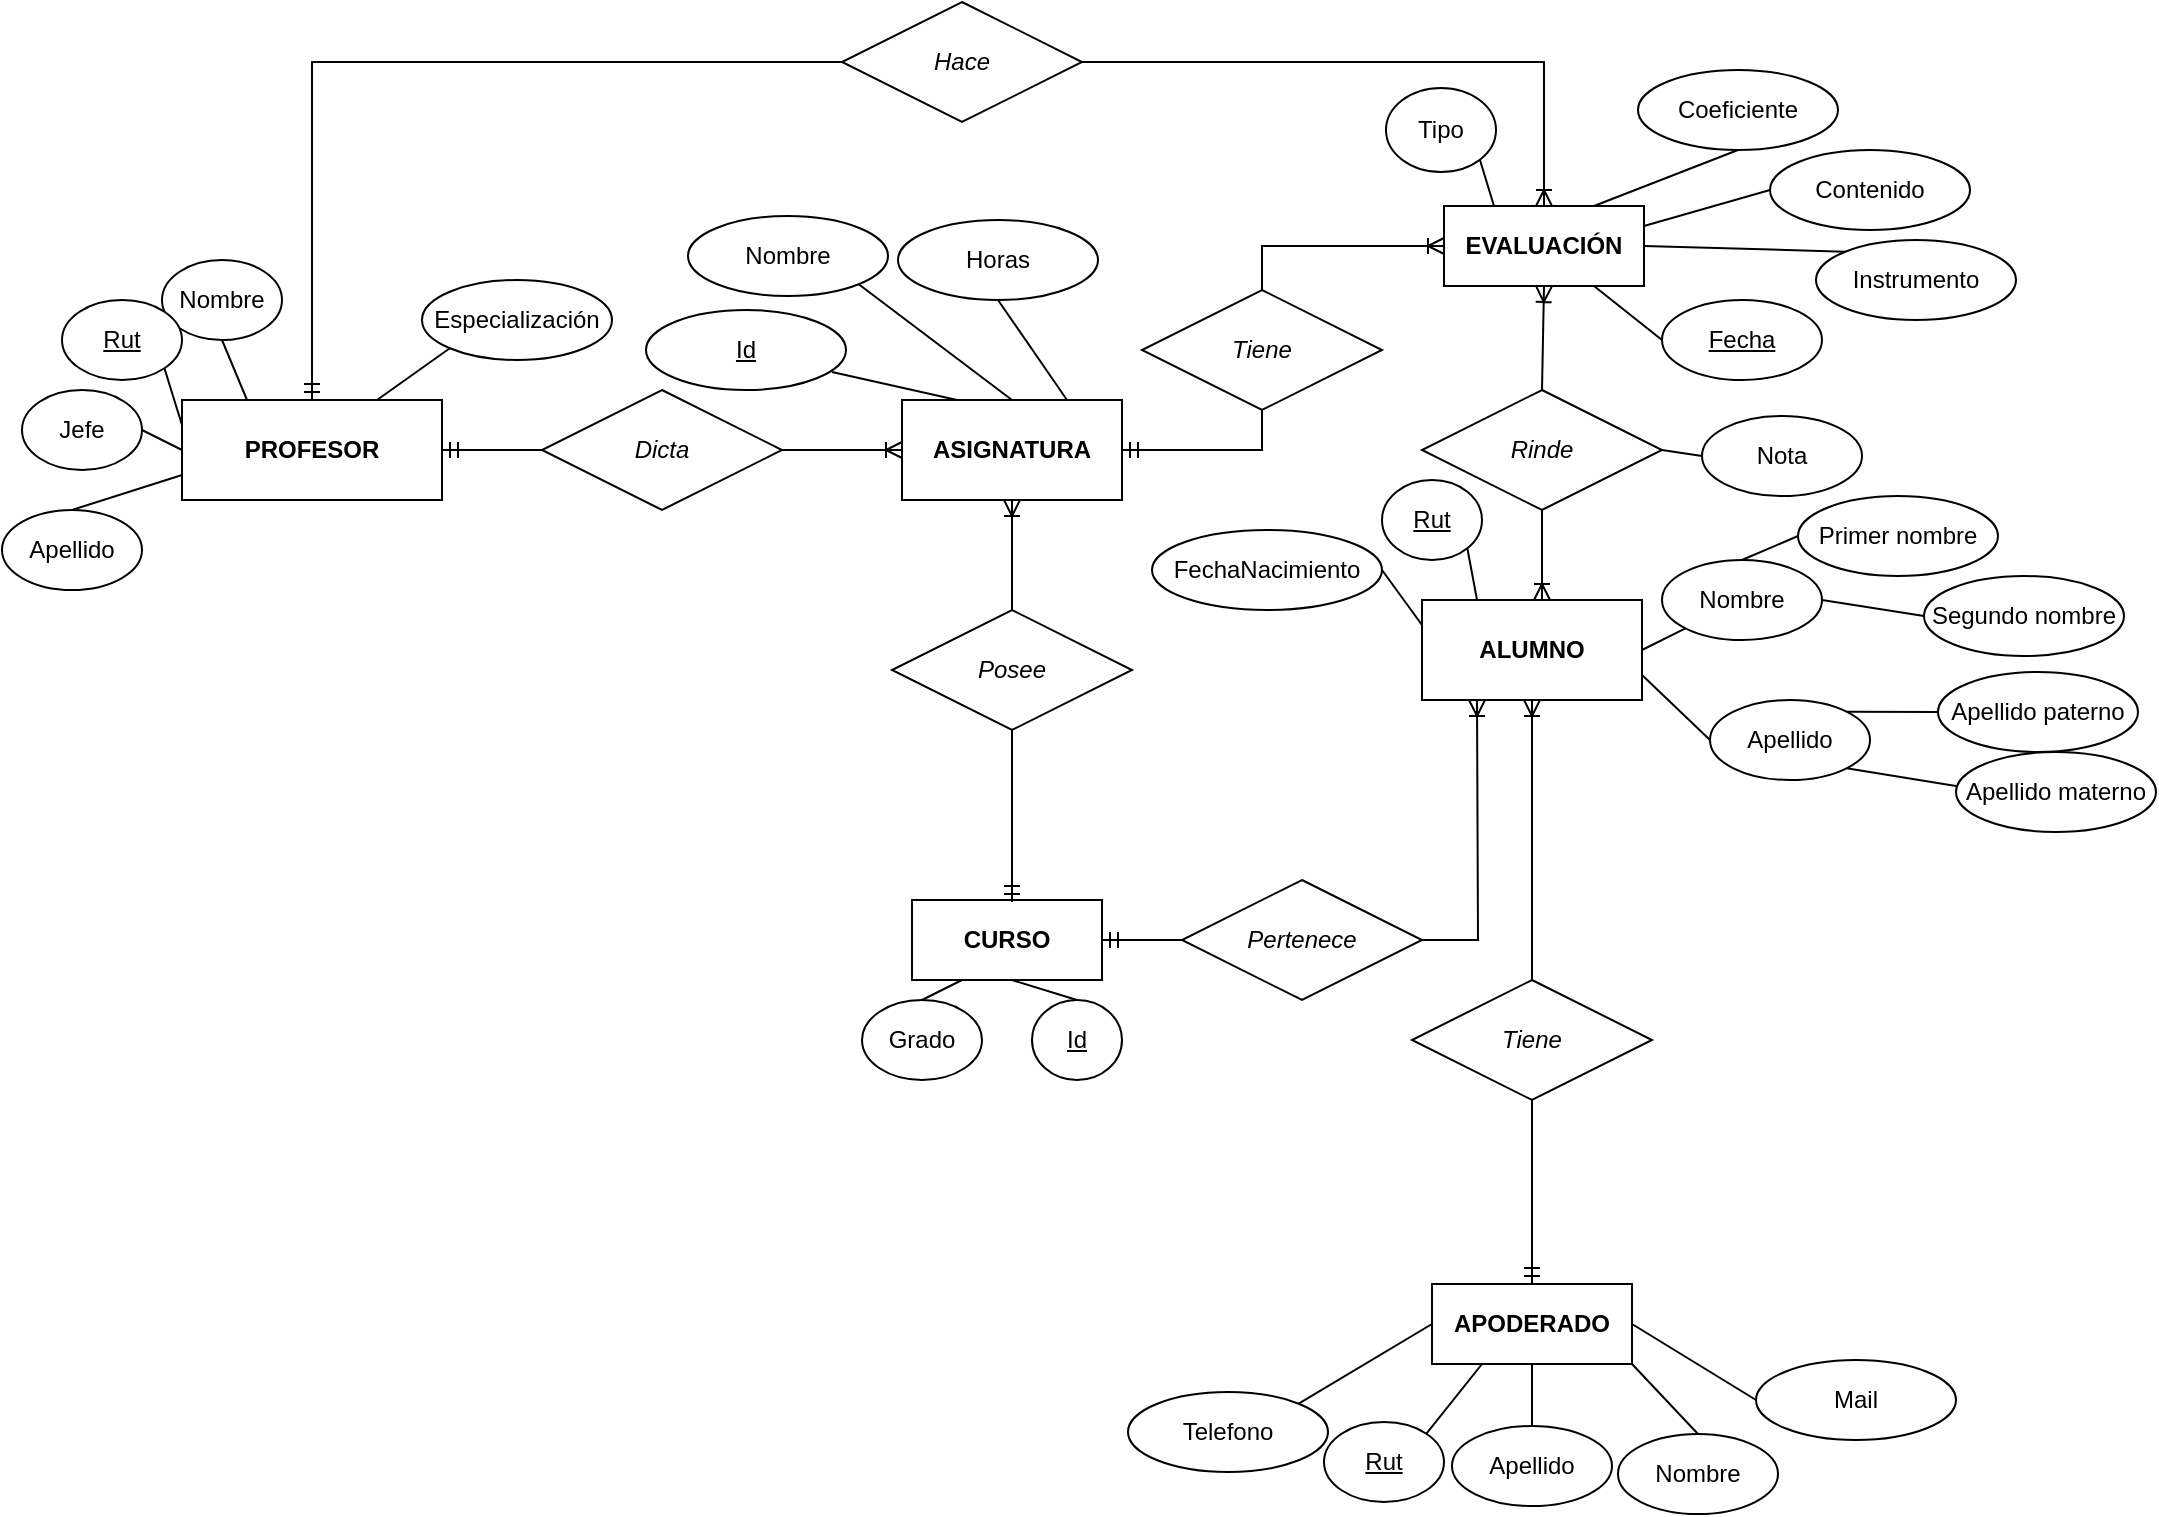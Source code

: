 <mxfile version="20.5.3" type="github">
  <diagram id="bdnQ-0BhdI4TAcYdlH-2" name="Página-1">
    <mxGraphModel dx="1422" dy="758" grid="0" gridSize="10" guides="1" tooltips="1" connect="1" arrows="1" fold="1" page="1" pageScale="1" pageWidth="900" pageHeight="1600" math="0" shadow="0">
      <root>
        <mxCell id="0" />
        <mxCell id="1" parent="0" />
        <mxCell id="0XWbLk1M8rzaQDneOr1y-11" value="&lt;i&gt;Dicta&lt;/i&gt;" style="shape=rhombus;perimeter=rhombusPerimeter;whiteSpace=wrap;html=1;align=center;" parent="1" vertex="1">
          <mxGeometry x="580" y="295" width="120" height="60" as="geometry" />
        </mxCell>
        <mxCell id="0XWbLk1M8rzaQDneOr1y-13" value="" style="edgeStyle=elbowEdgeStyle;fontSize=12;html=1;endArrow=ERoneToMany;rounded=0;entryX=0;entryY=0.5;entryDx=0;entryDy=0;exitX=1;exitY=0.5;exitDx=0;exitDy=0;" parent="1" source="0XWbLk1M8rzaQDneOr1y-11" target="xwqHHCTengvlu3q1u-sC-12" edge="1">
          <mxGeometry width="100" height="100" relative="1" as="geometry">
            <mxPoint x="590" y="490" as="sourcePoint" />
            <mxPoint x="530" y="325" as="targetPoint" />
          </mxGeometry>
        </mxCell>
        <mxCell id="0XWbLk1M8rzaQDneOr1y-23" value="&lt;i&gt;Pertenece&lt;/i&gt;" style="shape=rhombus;perimeter=rhombusPerimeter;whiteSpace=wrap;html=1;align=center;" parent="1" vertex="1">
          <mxGeometry x="900" y="540" width="120" height="60" as="geometry" />
        </mxCell>
        <mxCell id="0XWbLk1M8rzaQDneOr1y-25" value="" style="fontSize=12;html=1;endArrow=ERoneToMany;rounded=0;exitX=1;exitY=0.5;exitDx=0;exitDy=0;entryX=0.25;entryY=1;entryDx=0;entryDy=0;" parent="1" source="0XWbLk1M8rzaQDneOr1y-23" edge="1">
          <mxGeometry width="100" height="100" relative="1" as="geometry">
            <mxPoint x="640" y="580" as="sourcePoint" />
            <mxPoint x="1047.5" y="450" as="targetPoint" />
            <Array as="points">
              <mxPoint x="1048" y="570" />
            </Array>
          </mxGeometry>
        </mxCell>
        <mxCell id="0XWbLk1M8rzaQDneOr1y-26" value="&lt;i&gt;Rinde&lt;/i&gt;" style="shape=rhombus;perimeter=rhombusPerimeter;whiteSpace=wrap;html=1;align=center;" parent="1" vertex="1">
          <mxGeometry x="1020" y="295" width="120" height="60" as="geometry" />
        </mxCell>
        <mxCell id="0XWbLk1M8rzaQDneOr1y-28" value="" style="fontSize=12;html=1;endArrow=ERoneToMany;rounded=0;exitX=0.5;exitY=1;exitDx=0;exitDy=0;" parent="1" source="0XWbLk1M8rzaQDneOr1y-26" edge="1">
          <mxGeometry width="100" height="100" relative="1" as="geometry">
            <mxPoint x="810" y="470" as="sourcePoint" />
            <mxPoint x="1080" y="400" as="targetPoint" />
          </mxGeometry>
        </mxCell>
        <mxCell id="0XWbLk1M8rzaQDneOr1y-43" value="&lt;u&gt;Id&lt;/u&gt;" style="ellipse;whiteSpace=wrap;html=1;align=center;" parent="1" vertex="1">
          <mxGeometry x="632" y="255" width="100" height="40" as="geometry" />
        </mxCell>
        <mxCell id="0XWbLk1M8rzaQDneOr1y-44" value="Nombre" style="ellipse;whiteSpace=wrap;html=1;align=center;" parent="1" vertex="1">
          <mxGeometry x="653" y="208" width="100" height="40" as="geometry" />
        </mxCell>
        <mxCell id="0XWbLk1M8rzaQDneOr1y-45" value="" style="endArrow=none;html=1;rounded=0;exitX=0.25;exitY=0;exitDx=0;exitDy=0;entryX=0.93;entryY=0.775;entryDx=0;entryDy=0;entryPerimeter=0;" parent="1" source="xwqHHCTengvlu3q1u-sC-12" target="0XWbLk1M8rzaQDneOr1y-43" edge="1">
          <mxGeometry relative="1" as="geometry">
            <mxPoint x="767.04" y="298" as="sourcePoint" />
            <mxPoint x="920" y="160" as="targetPoint" />
          </mxGeometry>
        </mxCell>
        <mxCell id="0XWbLk1M8rzaQDneOr1y-46" value="" style="endArrow=none;html=1;rounded=0;exitX=0.5;exitY=0;exitDx=0;exitDy=0;entryX=1;entryY=1;entryDx=0;entryDy=0;" parent="1" target="0XWbLk1M8rzaQDneOr1y-44" edge="1">
          <mxGeometry relative="1" as="geometry">
            <mxPoint x="815" y="300" as="sourcePoint" />
            <mxPoint x="1060" y="250" as="targetPoint" />
          </mxGeometry>
        </mxCell>
        <mxCell id="0XWbLk1M8rzaQDneOr1y-47" value="Nombre" style="ellipse;whiteSpace=wrap;html=1;align=center;" parent="1" vertex="1">
          <mxGeometry x="390" y="230" width="60" height="40" as="geometry" />
        </mxCell>
        <mxCell id="0XWbLk1M8rzaQDneOr1y-48" value="Apellido" style="ellipse;whiteSpace=wrap;html=1;align=center;" parent="1" vertex="1">
          <mxGeometry x="310" y="355" width="70" height="40" as="geometry" />
        </mxCell>
        <mxCell id="0XWbLk1M8rzaQDneOr1y-49" value="" style="endArrow=none;html=1;rounded=0;exitX=0.5;exitY=1;exitDx=0;exitDy=0;entryX=0.25;entryY=0;entryDx=0;entryDy=0;" parent="1" source="0XWbLk1M8rzaQDneOr1y-47" edge="1">
          <mxGeometry relative="1" as="geometry">
            <mxPoint x="440" y="290" as="sourcePoint" />
            <mxPoint x="432.5" y="300" as="targetPoint" />
          </mxGeometry>
        </mxCell>
        <mxCell id="0XWbLk1M8rzaQDneOr1y-50" value="" style="endArrow=none;html=1;rounded=0;exitX=0;exitY=0.75;exitDx=0;exitDy=0;entryX=0.5;entryY=0;entryDx=0;entryDy=0;" parent="1" source="xwqHHCTengvlu3q1u-sC-11" target="0XWbLk1M8rzaQDneOr1y-48" edge="1">
          <mxGeometry relative="1" as="geometry">
            <mxPoint x="465" y="300" as="sourcePoint" />
            <mxPoint x="710" y="280" as="targetPoint" />
          </mxGeometry>
        </mxCell>
        <mxCell id="0XWbLk1M8rzaQDneOr1y-51" value="Grado" style="ellipse;whiteSpace=wrap;html=1;align=center;" parent="1" vertex="1">
          <mxGeometry x="740" y="600" width="60" height="40" as="geometry" />
        </mxCell>
        <mxCell id="0XWbLk1M8rzaQDneOr1y-52" value="" style="endArrow=none;html=1;rounded=0;exitX=0.5;exitY=0;exitDx=0;exitDy=0;entryX=0.25;entryY=1;entryDx=0;entryDy=0;" parent="1" source="0XWbLk1M8rzaQDneOr1y-51" edge="1">
          <mxGeometry relative="1" as="geometry">
            <mxPoint x="780" y="620" as="sourcePoint" />
            <mxPoint x="790" y="590" as="targetPoint" />
          </mxGeometry>
        </mxCell>
        <mxCell id="0XWbLk1M8rzaQDneOr1y-53" value="&lt;u&gt;Id&lt;/u&gt;" style="ellipse;whiteSpace=wrap;html=1;align=center;" parent="1" vertex="1">
          <mxGeometry x="825" y="600" width="45" height="40" as="geometry" />
        </mxCell>
        <mxCell id="0XWbLk1M8rzaQDneOr1y-54" value="" style="endArrow=none;html=1;rounded=0;exitX=0.5;exitY=1;exitDx=0;exitDy=0;entryX=0.5;entryY=0;entryDx=0;entryDy=0;" parent="1" target="0XWbLk1M8rzaQDneOr1y-53" edge="1">
          <mxGeometry relative="1" as="geometry">
            <mxPoint x="815" y="590" as="sourcePoint" />
            <mxPoint x="1030" y="610" as="targetPoint" />
          </mxGeometry>
        </mxCell>
        <mxCell id="0XWbLk1M8rzaQDneOr1y-55" value="&lt;u&gt;Rut&lt;/u&gt;" style="ellipse;whiteSpace=wrap;html=1;align=center;" parent="1" vertex="1">
          <mxGeometry x="340" y="250" width="60" height="40" as="geometry" />
        </mxCell>
        <mxCell id="0XWbLk1M8rzaQDneOr1y-56" value="" style="endArrow=none;html=1;rounded=0;exitX=1;exitY=1;exitDx=0;exitDy=0;entryX=0;entryY=0.25;entryDx=0;entryDy=0;" parent="1" source="0XWbLk1M8rzaQDneOr1y-55" edge="1">
          <mxGeometry relative="1" as="geometry">
            <mxPoint x="510" y="380" as="sourcePoint" />
            <mxPoint x="400" y="312.5" as="targetPoint" />
          </mxGeometry>
        </mxCell>
        <mxCell id="0XWbLk1M8rzaQDneOr1y-57" value="Nombre" style="ellipse;whiteSpace=wrap;html=1;align=center;" parent="1" vertex="1">
          <mxGeometry x="1140" y="380" width="80" height="40" as="geometry" />
        </mxCell>
        <mxCell id="0XWbLk1M8rzaQDneOr1y-58" value="Apellido" style="ellipse;whiteSpace=wrap;html=1;align=center;" parent="1" vertex="1">
          <mxGeometry x="1164" y="450" width="80" height="40" as="geometry" />
        </mxCell>
        <mxCell id="0XWbLk1M8rzaQDneOr1y-59" value="&lt;u&gt;Rut&lt;/u&gt;" style="ellipse;whiteSpace=wrap;html=1;align=center;" parent="1" vertex="1">
          <mxGeometry x="1000" y="340" width="50" height="40" as="geometry" />
        </mxCell>
        <mxCell id="0XWbLk1M8rzaQDneOr1y-62" value="" style="endArrow=none;html=1;rounded=0;exitX=1;exitY=0.5;exitDx=0;exitDy=0;entryX=0;entryY=1;entryDx=0;entryDy=0;" parent="1" target="0XWbLk1M8rzaQDneOr1y-57" edge="1">
          <mxGeometry relative="1" as="geometry">
            <mxPoint x="1130" y="425" as="sourcePoint" />
            <mxPoint x="1260" y="330" as="targetPoint" />
          </mxGeometry>
        </mxCell>
        <mxCell id="0XWbLk1M8rzaQDneOr1y-63" value="" style="endArrow=none;html=1;rounded=0;exitX=1;exitY=0.75;exitDx=0;exitDy=0;entryX=0;entryY=0.5;entryDx=0;entryDy=0;" parent="1" target="0XWbLk1M8rzaQDneOr1y-58" edge="1">
          <mxGeometry relative="1" as="geometry">
            <mxPoint x="1130" y="437.5" as="sourcePoint" />
            <mxPoint x="1360" y="380" as="targetPoint" />
          </mxGeometry>
        </mxCell>
        <mxCell id="0XWbLk1M8rzaQDneOr1y-64" value="" style="endArrow=none;html=1;rounded=0;exitX=1;exitY=1;exitDx=0;exitDy=0;entryX=0.25;entryY=0;entryDx=0;entryDy=0;" parent="1" source="0XWbLk1M8rzaQDneOr1y-59" edge="1">
          <mxGeometry relative="1" as="geometry">
            <mxPoint x="860" y="480" as="sourcePoint" />
            <mxPoint x="1047.5" y="400" as="targetPoint" />
          </mxGeometry>
        </mxCell>
        <mxCell id="dlj0a-jhVRtgYwN9_yWT-4" value="Especialización" style="ellipse;whiteSpace=wrap;html=1;align=center;" parent="1" vertex="1">
          <mxGeometry x="520" y="240" width="95" height="40" as="geometry" />
        </mxCell>
        <mxCell id="dlj0a-jhVRtgYwN9_yWT-5" value="" style="endArrow=none;html=1;rounded=0;entryX=0;entryY=1;entryDx=0;entryDy=0;exitX=0.75;exitY=0;exitDx=0;exitDy=0;" parent="1" target="dlj0a-jhVRtgYwN9_yWT-4" edge="1">
          <mxGeometry width="50" height="50" relative="1" as="geometry">
            <mxPoint x="497.5" y="300" as="sourcePoint" />
            <mxPoint x="790" y="340" as="targetPoint" />
          </mxGeometry>
        </mxCell>
        <mxCell id="dlj0a-jhVRtgYwN9_yWT-12" value="FechaNacimiento" style="ellipse;whiteSpace=wrap;html=1;align=center;" parent="1" vertex="1">
          <mxGeometry x="885" y="365" width="115" height="40" as="geometry" />
        </mxCell>
        <mxCell id="dlj0a-jhVRtgYwN9_yWT-13" value="" style="endArrow=none;html=1;rounded=0;exitX=0;exitY=0.25;exitDx=0;exitDy=0;entryX=1;entryY=0.5;entryDx=0;entryDy=0;" parent="1" target="dlj0a-jhVRtgYwN9_yWT-12" edge="1">
          <mxGeometry width="50" height="50" relative="1" as="geometry">
            <mxPoint x="1020" y="412.5" as="sourcePoint" />
            <mxPoint x="980" y="430" as="targetPoint" />
          </mxGeometry>
        </mxCell>
        <mxCell id="dlj0a-jhVRtgYwN9_yWT-25" value="" style="fontSize=12;html=1;endArrow=ERmandOne;rounded=0;exitX=0.5;exitY=1;exitDx=0;exitDy=0;entryX=0.5;entryY=0;entryDx=0;entryDy=0;" parent="1" source="dlj0a-jhVRtgYwN9_yWT-26" target="2GNbs6HTa_5csAcw25Do-4" edge="1">
          <mxGeometry width="100" height="100" relative="1" as="geometry">
            <mxPoint x="1130" y="600" as="sourcePoint" />
            <mxPoint x="1074.6" y="740.72" as="targetPoint" />
            <Array as="points" />
          </mxGeometry>
        </mxCell>
        <mxCell id="dlj0a-jhVRtgYwN9_yWT-26" value="&lt;i&gt;Tiene&lt;/i&gt;" style="shape=rhombus;perimeter=rhombusPerimeter;whiteSpace=wrap;html=1;align=center;" parent="1" vertex="1">
          <mxGeometry x="1015" y="590" width="120" height="60" as="geometry" />
        </mxCell>
        <mxCell id="dlj0a-jhVRtgYwN9_yWT-29" value="" style="fontSize=12;html=1;endArrow=ERoneToMany;rounded=0;entryX=0.5;entryY=1;entryDx=0;entryDy=0;" parent="1" edge="1">
          <mxGeometry width="100" height="100" relative="1" as="geometry">
            <mxPoint x="1075" y="590" as="sourcePoint" />
            <mxPoint x="1075" y="450" as="targetPoint" />
            <Array as="points" />
          </mxGeometry>
        </mxCell>
        <mxCell id="dlj0a-jhVRtgYwN9_yWT-30" value="&lt;u&gt;Rut&lt;/u&gt;" style="ellipse;whiteSpace=wrap;html=1;align=center;" parent="1" vertex="1">
          <mxGeometry x="971" y="811" width="60" height="40" as="geometry" />
        </mxCell>
        <mxCell id="dlj0a-jhVRtgYwN9_yWT-33" value="Nombre" style="ellipse;whiteSpace=wrap;html=1;align=center;" parent="1" vertex="1">
          <mxGeometry x="1118" y="817" width="80" height="40" as="geometry" />
        </mxCell>
        <mxCell id="dlj0a-jhVRtgYwN9_yWT-34" value="Apellido" style="ellipse;whiteSpace=wrap;html=1;align=center;" parent="1" vertex="1">
          <mxGeometry x="1035" y="813" width="80" height="40" as="geometry" />
        </mxCell>
        <mxCell id="dlj0a-jhVRtgYwN9_yWT-43" value="" style="endArrow=none;html=1;rounded=0;entryX=0.5;entryY=1;entryDx=0;entryDy=0;exitX=0.5;exitY=0;exitDx=0;exitDy=0;" parent="1" source="dlj0a-jhVRtgYwN9_yWT-34" target="2GNbs6HTa_5csAcw25Do-4" edge="1">
          <mxGeometry width="50" height="50" relative="1" as="geometry">
            <mxPoint x="800" y="840" as="sourcePoint" />
            <mxPoint x="1065" y="780" as="targetPoint" />
          </mxGeometry>
        </mxCell>
        <mxCell id="dlj0a-jhVRtgYwN9_yWT-44" value="" style="endArrow=none;html=1;rounded=0;entryX=0.5;entryY=0;entryDx=0;entryDy=0;exitX=1;exitY=1;exitDx=0;exitDy=0;" parent="1" source="2GNbs6HTa_5csAcw25Do-4" target="dlj0a-jhVRtgYwN9_yWT-33" edge="1">
          <mxGeometry width="50" height="50" relative="1" as="geometry">
            <mxPoint x="1115" y="780" as="sourcePoint" />
            <mxPoint x="850" y="790" as="targetPoint" />
          </mxGeometry>
        </mxCell>
        <mxCell id="dlj0a-jhVRtgYwN9_yWT-45" value="" style="endArrow=none;html=1;rounded=0;entryX=1;entryY=0;entryDx=0;entryDy=0;exitX=0.25;exitY=1;exitDx=0;exitDy=0;" parent="1" source="2GNbs6HTa_5csAcw25Do-4" target="dlj0a-jhVRtgYwN9_yWT-30" edge="1">
          <mxGeometry width="50" height="50" relative="1" as="geometry">
            <mxPoint x="1040" y="750" as="sourcePoint" />
            <mxPoint x="850" y="790" as="targetPoint" />
          </mxGeometry>
        </mxCell>
        <mxCell id="dlj0a-jhVRtgYwN9_yWT-49" value="&lt;i&gt;Posee&lt;/i&gt;" style="shape=rhombus;perimeter=rhombusPerimeter;whiteSpace=wrap;html=1;align=center;" parent="1" vertex="1">
          <mxGeometry x="755" y="405" width="120" height="60" as="geometry" />
        </mxCell>
        <mxCell id="dlj0a-jhVRtgYwN9_yWT-50" value="" style="fontSize=12;html=1;endArrow=ERoneToMany;rounded=0;exitX=0.5;exitY=0;exitDx=0;exitDy=0;entryX=0.5;entryY=1;entryDx=0;entryDy=0;" parent="1" source="dlj0a-jhVRtgYwN9_yWT-49" edge="1">
          <mxGeometry width="100" height="100" relative="1" as="geometry">
            <mxPoint x="890" y="530" as="sourcePoint" />
            <mxPoint x="815" y="350" as="targetPoint" />
          </mxGeometry>
        </mxCell>
        <mxCell id="dlj0a-jhVRtgYwN9_yWT-52" value="Jefe" style="ellipse;whiteSpace=wrap;html=1;align=center;" parent="1" vertex="1">
          <mxGeometry x="320" y="295" width="60" height="40" as="geometry" />
        </mxCell>
        <mxCell id="dlj0a-jhVRtgYwN9_yWT-54" value="" style="endArrow=none;html=1;rounded=0;entryX=0;entryY=0.5;entryDx=0;entryDy=0;exitX=1;exitY=0.5;exitDx=0;exitDy=0;" parent="1" source="dlj0a-jhVRtgYwN9_yWT-52" edge="1">
          <mxGeometry width="50" height="50" relative="1" as="geometry">
            <mxPoint x="507.5" y="310" as="sourcePoint" />
            <mxPoint x="400" y="325" as="targetPoint" />
          </mxGeometry>
        </mxCell>
        <mxCell id="xwqHHCTengvlu3q1u-sC-9" value="" style="endArrow=none;html=1;rounded=0;entryX=1;entryY=0.5;entryDx=0;entryDy=0;exitX=0;exitY=0.5;exitDx=0;exitDy=0;" parent="1" source="xwqHHCTengvlu3q1u-sC-10" target="0XWbLk1M8rzaQDneOr1y-26" edge="1">
          <mxGeometry relative="1" as="geometry">
            <mxPoint x="1370" y="710" as="sourcePoint" />
            <mxPoint x="1390" y="710" as="targetPoint" />
          </mxGeometry>
        </mxCell>
        <mxCell id="xwqHHCTengvlu3q1u-sC-10" value="Nota" style="ellipse;whiteSpace=wrap;html=1;align=center;" parent="1" vertex="1">
          <mxGeometry x="1160" y="308" width="80" height="40" as="geometry" />
        </mxCell>
        <mxCell id="xwqHHCTengvlu3q1u-sC-11" value="&lt;b&gt;PROFESOR&lt;/b&gt;" style="whiteSpace=wrap;html=1;align=center;" parent="1" vertex="1">
          <mxGeometry x="400" y="300" width="130" height="50" as="geometry" />
        </mxCell>
        <mxCell id="xwqHHCTengvlu3q1u-sC-12" value="&lt;b&gt;ASIGNATURA&lt;/b&gt;" style="whiteSpace=wrap;html=1;align=center;" parent="1" vertex="1">
          <mxGeometry x="760" y="300" width="110" height="50" as="geometry" />
        </mxCell>
        <mxCell id="xwqHHCTengvlu3q1u-sC-13" value="&lt;b&gt;CURSO&lt;/b&gt;" style="whiteSpace=wrap;html=1;align=center;" parent="1" vertex="1">
          <mxGeometry x="765" y="550" width="95" height="40" as="geometry" />
        </mxCell>
        <mxCell id="xwqHHCTengvlu3q1u-sC-15" value="&lt;b&gt;ALUMNO&lt;/b&gt;" style="whiteSpace=wrap;html=1;align=center;" parent="1" vertex="1">
          <mxGeometry x="1020" y="400" width="110" height="50" as="geometry" />
        </mxCell>
        <mxCell id="xwqHHCTengvlu3q1u-sC-16" value="&lt;b&gt;EVALUACIÓN&lt;/b&gt;" style="whiteSpace=wrap;html=1;align=center;" parent="1" vertex="1">
          <mxGeometry x="1031" y="203" width="100" height="40" as="geometry" />
        </mxCell>
        <mxCell id="xwqHHCTengvlu3q1u-sC-19" value="&lt;u&gt;Fecha&lt;/u&gt;" style="ellipse;whiteSpace=wrap;html=1;align=center;" parent="1" vertex="1">
          <mxGeometry x="1140" y="250" width="80" height="40" as="geometry" />
        </mxCell>
        <mxCell id="xwqHHCTengvlu3q1u-sC-20" value="" style="endArrow=none;html=1;rounded=0;entryX=0.75;entryY=1;entryDx=0;entryDy=0;exitX=0;exitY=0.5;exitDx=0;exitDy=0;" parent="1" source="xwqHHCTengvlu3q1u-sC-19" target="xwqHHCTengvlu3q1u-sC-16" edge="1">
          <mxGeometry relative="1" as="geometry">
            <mxPoint x="1222" y="242" as="sourcePoint" />
            <mxPoint x="1400" y="720.0" as="targetPoint" />
            <Array as="points" />
          </mxGeometry>
        </mxCell>
        <mxCell id="2GNbs6HTa_5csAcw25Do-2" value="Horas" style="ellipse;whiteSpace=wrap;html=1;align=center;" parent="1" vertex="1">
          <mxGeometry x="758" y="210" width="100" height="40" as="geometry" />
        </mxCell>
        <mxCell id="2GNbs6HTa_5csAcw25Do-3" value="" style="endArrow=none;html=1;rounded=0;entryX=0.5;entryY=1;entryDx=0;entryDy=0;exitX=0.75;exitY=0;exitDx=0;exitDy=0;" parent="1" source="xwqHHCTengvlu3q1u-sC-12" target="2GNbs6HTa_5csAcw25Do-2" edge="1">
          <mxGeometry relative="1" as="geometry">
            <mxPoint x="883" y="291" as="sourcePoint" />
            <mxPoint x="1043" y="291" as="targetPoint" />
          </mxGeometry>
        </mxCell>
        <mxCell id="2GNbs6HTa_5csAcw25Do-4" value="&lt;b&gt;APODERADO&lt;/b&gt;" style="whiteSpace=wrap;html=1;align=center;" parent="1" vertex="1">
          <mxGeometry x="1025" y="742" width="100" height="40" as="geometry" />
        </mxCell>
        <mxCell id="2GNbs6HTa_5csAcw25Do-5" value="Mail" style="ellipse;whiteSpace=wrap;html=1;align=center;" parent="1" vertex="1">
          <mxGeometry x="1187" y="780" width="100" height="40" as="geometry" />
        </mxCell>
        <mxCell id="2GNbs6HTa_5csAcw25Do-6" value="Telefono" style="ellipse;whiteSpace=wrap;html=1;align=center;" parent="1" vertex="1">
          <mxGeometry x="873" y="796" width="100" height="40" as="geometry" />
        </mxCell>
        <mxCell id="2GNbs6HTa_5csAcw25Do-7" value="" style="endArrow=none;html=1;rounded=0;entryX=0;entryY=0.5;entryDx=0;entryDy=0;exitX=1;exitY=0.5;exitDx=0;exitDy=0;" parent="1" source="2GNbs6HTa_5csAcw25Do-4" target="2GNbs6HTa_5csAcw25Do-5" edge="1">
          <mxGeometry relative="1" as="geometry">
            <mxPoint x="945" y="490" as="sourcePoint" />
            <mxPoint x="1105" y="490" as="targetPoint" />
          </mxGeometry>
        </mxCell>
        <mxCell id="2GNbs6HTa_5csAcw25Do-8" value="" style="endArrow=none;html=1;rounded=0;entryX=1;entryY=0;entryDx=0;entryDy=0;exitX=0;exitY=0.5;exitDx=0;exitDy=0;" parent="1" source="2GNbs6HTa_5csAcw25Do-4" target="2GNbs6HTa_5csAcw25Do-6" edge="1">
          <mxGeometry relative="1" as="geometry">
            <mxPoint x="1015" y="721.5" as="sourcePoint" />
            <mxPoint x="1175" y="721.5" as="targetPoint" />
          </mxGeometry>
        </mxCell>
        <mxCell id="2GNbs6HTa_5csAcw25Do-9" value="" style="edgeStyle=entityRelationEdgeStyle;fontSize=12;html=1;endArrow=ERmandOne;rounded=0;exitX=0;exitY=0.5;exitDx=0;exitDy=0;entryX=1;entryY=0.5;entryDx=0;entryDy=0;" parent="1" source="0XWbLk1M8rzaQDneOr1y-23" target="xwqHHCTengvlu3q1u-sC-13" edge="1">
          <mxGeometry width="100" height="100" relative="1" as="geometry">
            <mxPoint x="975" y="540" as="sourcePoint" />
            <mxPoint x="1075" y="440" as="targetPoint" />
          </mxGeometry>
        </mxCell>
        <mxCell id="2GNbs6HTa_5csAcw25Do-12" value="" style="fontSize=12;html=1;endArrow=ERoneToMany;rounded=0;exitX=0.5;exitY=0;exitDx=0;exitDy=0;entryX=0.5;entryY=1;entryDx=0;entryDy=0;" parent="1" source="0XWbLk1M8rzaQDneOr1y-26" target="xwqHHCTengvlu3q1u-sC-16" edge="1">
          <mxGeometry width="100" height="100" relative="1" as="geometry">
            <mxPoint x="975" y="540" as="sourcePoint" />
            <mxPoint x="1075" y="440" as="targetPoint" />
          </mxGeometry>
        </mxCell>
        <mxCell id="2GNbs6HTa_5csAcw25Do-13" value="Contenido" style="ellipse;whiteSpace=wrap;html=1;align=center;" parent="1" vertex="1">
          <mxGeometry x="1194" y="175" width="100" height="40" as="geometry" />
        </mxCell>
        <mxCell id="2GNbs6HTa_5csAcw25Do-14" value="Coeficiente" style="ellipse;whiteSpace=wrap;html=1;align=center;" parent="1" vertex="1">
          <mxGeometry x="1128" y="135" width="100" height="40" as="geometry" />
        </mxCell>
        <mxCell id="2GNbs6HTa_5csAcw25Do-15" value="Instrumento" style="ellipse;whiteSpace=wrap;html=1;align=center;" parent="1" vertex="1">
          <mxGeometry x="1217" y="220" width="100" height="40" as="geometry" />
        </mxCell>
        <mxCell id="2GNbs6HTa_5csAcw25Do-17" value="" style="endArrow=none;html=1;rounded=0;entryX=0.5;entryY=1;entryDx=0;entryDy=0;exitX=0.75;exitY=0;exitDx=0;exitDy=0;" parent="1" source="xwqHHCTengvlu3q1u-sC-16" target="2GNbs6HTa_5csAcw25Do-14" edge="1">
          <mxGeometry relative="1" as="geometry">
            <mxPoint x="945" y="490" as="sourcePoint" />
            <mxPoint x="1105" y="490" as="targetPoint" />
          </mxGeometry>
        </mxCell>
        <mxCell id="2GNbs6HTa_5csAcw25Do-18" value="" style="endArrow=none;html=1;rounded=0;entryX=0;entryY=0;entryDx=0;entryDy=0;exitX=1;exitY=0.5;exitDx=0;exitDy=0;" parent="1" source="xwqHHCTengvlu3q1u-sC-16" target="2GNbs6HTa_5csAcw25Do-15" edge="1">
          <mxGeometry relative="1" as="geometry">
            <mxPoint x="945" y="490" as="sourcePoint" />
            <mxPoint x="1105" y="490" as="targetPoint" />
          </mxGeometry>
        </mxCell>
        <mxCell id="2GNbs6HTa_5csAcw25Do-19" value="" style="endArrow=none;html=1;rounded=0;entryX=0;entryY=0.5;entryDx=0;entryDy=0;exitX=1;exitY=0.25;exitDx=0;exitDy=0;" parent="1" source="xwqHHCTengvlu3q1u-sC-16" target="2GNbs6HTa_5csAcw25Do-13" edge="1">
          <mxGeometry relative="1" as="geometry">
            <mxPoint x="945" y="490" as="sourcePoint" />
            <mxPoint x="1105" y="490" as="targetPoint" />
          </mxGeometry>
        </mxCell>
        <mxCell id="2GNbs6HTa_5csAcw25Do-21" value="&lt;i&gt;Tiene&lt;/i&gt;" style="shape=rhombus;perimeter=rhombusPerimeter;whiteSpace=wrap;html=1;align=center;" parent="1" vertex="1">
          <mxGeometry x="880" y="245" width="120" height="60" as="geometry" />
        </mxCell>
        <mxCell id="2GNbs6HTa_5csAcw25Do-24" value="" style="edgeStyle=orthogonalEdgeStyle;fontSize=12;html=1;endArrow=ERoneToMany;rounded=0;exitX=0.5;exitY=0;exitDx=0;exitDy=0;entryX=0;entryY=0.5;entryDx=0;entryDy=0;" parent="1" source="2GNbs6HTa_5csAcw25Do-21" target="xwqHHCTengvlu3q1u-sC-16" edge="1">
          <mxGeometry width="100" height="100" relative="1" as="geometry">
            <mxPoint x="975" y="540" as="sourcePoint" />
            <mxPoint x="1075" y="440" as="targetPoint" />
          </mxGeometry>
        </mxCell>
        <mxCell id="2GNbs6HTa_5csAcw25Do-25" value="" style="edgeStyle=entityRelationEdgeStyle;fontSize=12;html=1;endArrow=ERmandOne;rounded=0;exitX=0;exitY=0.5;exitDx=0;exitDy=0;entryX=1;entryY=0.5;entryDx=0;entryDy=0;" parent="1" source="0XWbLk1M8rzaQDneOr1y-11" target="xwqHHCTengvlu3q1u-sC-11" edge="1">
          <mxGeometry width="100" height="100" relative="1" as="geometry">
            <mxPoint x="975" y="540" as="sourcePoint" />
            <mxPoint x="568" y="380" as="targetPoint" />
          </mxGeometry>
        </mxCell>
        <mxCell id="Wvi3ydx0G1b8uLURI3cf-1" value="" style="edgeStyle=orthogonalEdgeStyle;fontSize=12;html=1;endArrow=ERmandOne;rounded=0;exitX=0.5;exitY=1;exitDx=0;exitDy=0;entryX=1;entryY=0.5;entryDx=0;entryDy=0;" parent="1" source="2GNbs6HTa_5csAcw25Do-21" target="xwqHHCTengvlu3q1u-sC-12" edge="1">
          <mxGeometry width="100" height="100" relative="1" as="geometry">
            <mxPoint x="730" y="478" as="sourcePoint" />
            <mxPoint x="830" y="378" as="targetPoint" />
          </mxGeometry>
        </mxCell>
        <mxCell id="Wvi3ydx0G1b8uLURI3cf-2" value="&lt;i&gt;Hace&lt;/i&gt;" style="shape=rhombus;perimeter=rhombusPerimeter;whiteSpace=wrap;html=1;align=center;" parent="1" vertex="1">
          <mxGeometry x="730" y="101" width="120" height="60" as="geometry" />
        </mxCell>
        <mxCell id="Wvi3ydx0G1b8uLURI3cf-4" value="" style="fontSize=12;html=1;endArrow=ERmandOne;rounded=0;exitX=0.5;exitY=1;exitDx=0;exitDy=0;" parent="1" source="dlj0a-jhVRtgYwN9_yWT-49" edge="1">
          <mxGeometry width="100" height="100" relative="1" as="geometry">
            <mxPoint x="536" y="540" as="sourcePoint" />
            <mxPoint x="815" y="551" as="targetPoint" />
          </mxGeometry>
        </mxCell>
        <mxCell id="Wvi3ydx0G1b8uLURI3cf-5" value="" style="edgeStyle=orthogonalEdgeStyle;fontSize=12;html=1;endArrow=ERmandOne;rounded=0;entryX=0.5;entryY=0;entryDx=0;entryDy=0;exitX=0;exitY=0.5;exitDx=0;exitDy=0;" parent="1" source="Wvi3ydx0G1b8uLURI3cf-2" target="xwqHHCTengvlu3q1u-sC-11" edge="1">
          <mxGeometry width="100" height="100" relative="1" as="geometry">
            <mxPoint x="507" y="185" as="sourcePoint" />
            <mxPoint x="607" y="85" as="targetPoint" />
          </mxGeometry>
        </mxCell>
        <mxCell id="Wvi3ydx0G1b8uLURI3cf-6" value="" style="edgeStyle=orthogonalEdgeStyle;fontSize=12;html=1;endArrow=ERoneToMany;rounded=0;entryX=0.5;entryY=0;entryDx=0;entryDy=0;exitX=1;exitY=0.5;exitDx=0;exitDy=0;" parent="1" source="Wvi3ydx0G1b8uLURI3cf-2" target="xwqHHCTengvlu3q1u-sC-16" edge="1">
          <mxGeometry width="100" height="100" relative="1" as="geometry">
            <mxPoint x="787" y="434" as="sourcePoint" />
            <mxPoint x="887" y="334" as="targetPoint" />
          </mxGeometry>
        </mxCell>
        <mxCell id="ukIIYMIGzhg9Fd7U9-08-1" value="Apellido materno" style="ellipse;whiteSpace=wrap;html=1;align=center;" vertex="1" parent="1">
          <mxGeometry x="1287" y="476" width="100" height="40" as="geometry" />
        </mxCell>
        <mxCell id="ukIIYMIGzhg9Fd7U9-08-2" value="Apellido paterno" style="ellipse;whiteSpace=wrap;html=1;align=center;" vertex="1" parent="1">
          <mxGeometry x="1278" y="436" width="100" height="40" as="geometry" />
        </mxCell>
        <mxCell id="ukIIYMIGzhg9Fd7U9-08-3" value="Segundo nombre" style="ellipse;whiteSpace=wrap;html=1;align=center;" vertex="1" parent="1">
          <mxGeometry x="1271" y="388" width="100" height="40" as="geometry" />
        </mxCell>
        <mxCell id="ukIIYMIGzhg9Fd7U9-08-4" value="Primer nombre" style="ellipse;whiteSpace=wrap;html=1;align=center;" vertex="1" parent="1">
          <mxGeometry x="1208" y="348" width="100" height="40" as="geometry" />
        </mxCell>
        <mxCell id="ukIIYMIGzhg9Fd7U9-08-5" value="" style="endArrow=none;html=1;rounded=0;entryX=0;entryY=0.5;entryDx=0;entryDy=0;exitX=1;exitY=0.5;exitDx=0;exitDy=0;" edge="1" parent="1" source="0XWbLk1M8rzaQDneOr1y-57" target="ukIIYMIGzhg9Fd7U9-08-3">
          <mxGeometry relative="1" as="geometry">
            <mxPoint x="642" y="490" as="sourcePoint" />
            <mxPoint x="802" y="490" as="targetPoint" />
          </mxGeometry>
        </mxCell>
        <mxCell id="ukIIYMIGzhg9Fd7U9-08-6" value="" style="endArrow=none;html=1;rounded=0;entryX=0;entryY=0.5;entryDx=0;entryDy=0;exitX=0.5;exitY=0;exitDx=0;exitDy=0;" edge="1" parent="1" source="0XWbLk1M8rzaQDneOr1y-57" target="ukIIYMIGzhg9Fd7U9-08-4">
          <mxGeometry relative="1" as="geometry">
            <mxPoint x="642" y="490" as="sourcePoint" />
            <mxPoint x="802" y="490" as="targetPoint" />
          </mxGeometry>
        </mxCell>
        <mxCell id="ukIIYMIGzhg9Fd7U9-08-7" value="" style="endArrow=none;html=1;rounded=0;entryX=0;entryY=0.425;entryDx=0;entryDy=0;entryPerimeter=0;exitX=1;exitY=1;exitDx=0;exitDy=0;" edge="1" parent="1" source="0XWbLk1M8rzaQDneOr1y-58" target="ukIIYMIGzhg9Fd7U9-08-1">
          <mxGeometry relative="1" as="geometry">
            <mxPoint x="565" y="556" as="sourcePoint" />
            <mxPoint x="725" y="556" as="targetPoint" />
          </mxGeometry>
        </mxCell>
        <mxCell id="ukIIYMIGzhg9Fd7U9-08-8" value="" style="endArrow=none;html=1;rounded=0;entryX=0;entryY=0.5;entryDx=0;entryDy=0;exitX=1;exitY=0;exitDx=0;exitDy=0;" edge="1" parent="1" source="0XWbLk1M8rzaQDneOr1y-58" target="ukIIYMIGzhg9Fd7U9-08-2">
          <mxGeometry relative="1" as="geometry">
            <mxPoint x="427" y="457" as="sourcePoint" />
            <mxPoint x="587" y="457" as="targetPoint" />
            <Array as="points" />
          </mxGeometry>
        </mxCell>
        <mxCell id="ukIIYMIGzhg9Fd7U9-08-10" value="Tipo" style="ellipse;whiteSpace=wrap;html=1;align=center;" vertex="1" parent="1">
          <mxGeometry x="1002" y="144" width="55" height="42" as="geometry" />
        </mxCell>
        <mxCell id="ukIIYMIGzhg9Fd7U9-08-11" value="" style="endArrow=none;html=1;rounded=0;entryX=1;entryY=1;entryDx=0;entryDy=0;exitX=0.25;exitY=0;exitDx=0;exitDy=0;" edge="1" parent="1" source="xwqHHCTengvlu3q1u-sC-16" target="ukIIYMIGzhg9Fd7U9-08-10">
          <mxGeometry relative="1" as="geometry">
            <mxPoint x="642" y="490" as="sourcePoint" />
            <mxPoint x="802" y="490" as="targetPoint" />
          </mxGeometry>
        </mxCell>
      </root>
    </mxGraphModel>
  </diagram>
</mxfile>
